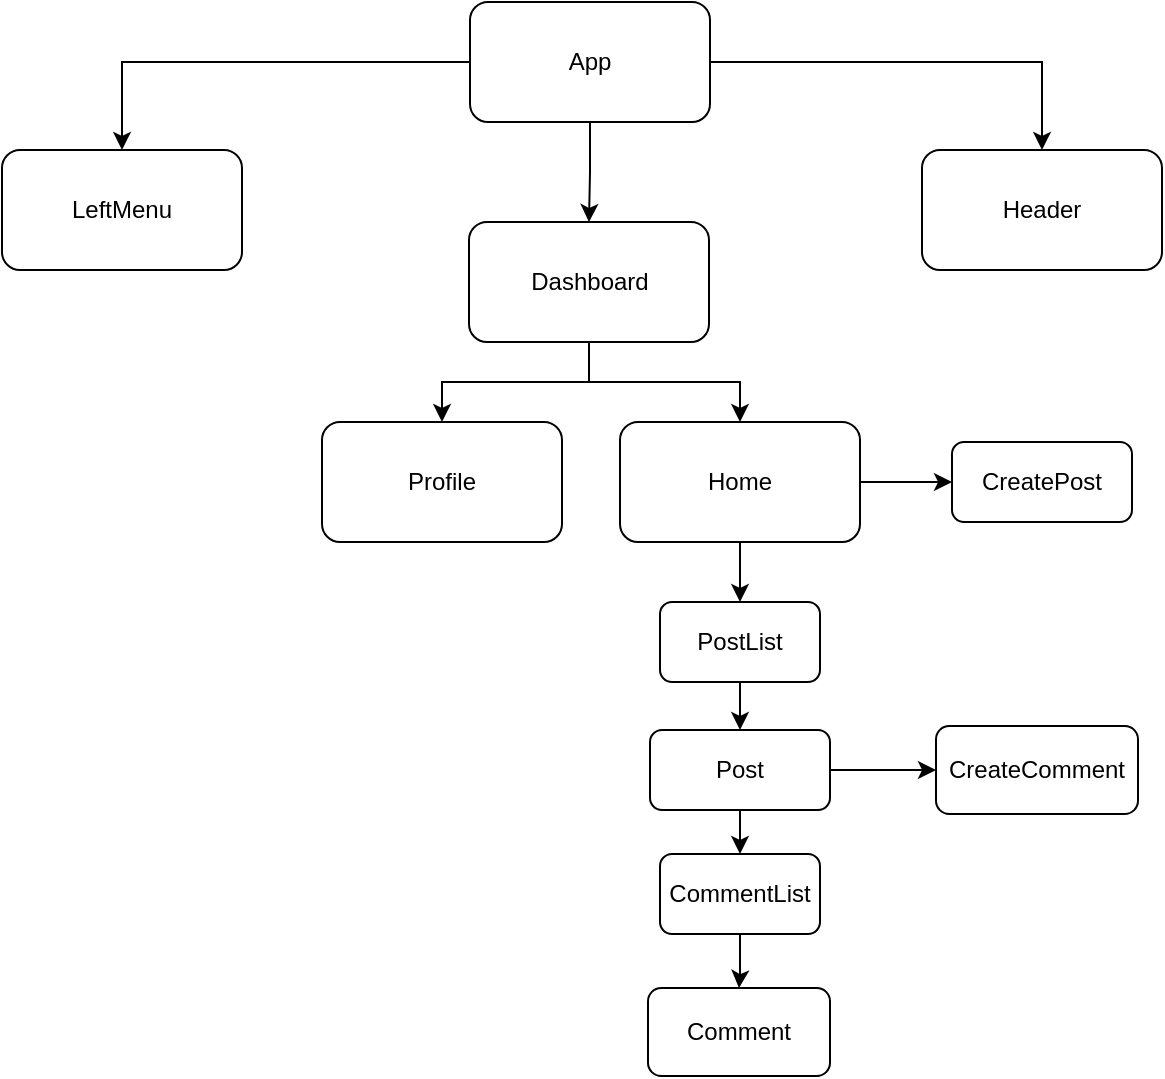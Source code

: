 <mxfile version="23.1.2" type="device">
  <diagram name="Page-1" id="Xs8ffYhJwxBM2B0WjalW">
    <mxGraphModel dx="1454" dy="569" grid="1" gridSize="10" guides="1" tooltips="1" connect="1" arrows="1" fold="1" page="1" pageScale="1" pageWidth="827" pageHeight="1169" math="0" shadow="0">
      <root>
        <mxCell id="0" />
        <mxCell id="1" parent="0" />
        <mxCell id="AV0dYERQbvb_ZKsnQObk-3" style="edgeStyle=orthogonalEdgeStyle;rounded=0;orthogonalLoop=1;jettySize=auto;html=1;exitX=0.5;exitY=1;exitDx=0;exitDy=0;entryX=0.5;entryY=0;entryDx=0;entryDy=0;" edge="1" parent="1" source="AV0dYERQbvb_ZKsnQObk-1" target="AV0dYERQbvb_ZKsnQObk-2">
          <mxGeometry relative="1" as="geometry" />
        </mxCell>
        <mxCell id="AV0dYERQbvb_ZKsnQObk-5" style="edgeStyle=orthogonalEdgeStyle;rounded=0;orthogonalLoop=1;jettySize=auto;html=1;exitX=0;exitY=0.5;exitDx=0;exitDy=0;" edge="1" parent="1" source="AV0dYERQbvb_ZKsnQObk-1" target="AV0dYERQbvb_ZKsnQObk-4">
          <mxGeometry relative="1" as="geometry" />
        </mxCell>
        <mxCell id="AV0dYERQbvb_ZKsnQObk-7" value="" style="edgeStyle=orthogonalEdgeStyle;rounded=0;orthogonalLoop=1;jettySize=auto;html=1;" edge="1" parent="1" source="AV0dYERQbvb_ZKsnQObk-1" target="AV0dYERQbvb_ZKsnQObk-6">
          <mxGeometry relative="1" as="geometry" />
        </mxCell>
        <mxCell id="AV0dYERQbvb_ZKsnQObk-1" value="App" style="rounded=1;whiteSpace=wrap;html=1;" vertex="1" parent="1">
          <mxGeometry x="354" y="50" width="120" height="60" as="geometry" />
        </mxCell>
        <mxCell id="AV0dYERQbvb_ZKsnQObk-10" value="" style="edgeStyle=orthogonalEdgeStyle;rounded=0;orthogonalLoop=1;jettySize=auto;html=1;" edge="1" parent="1" source="AV0dYERQbvb_ZKsnQObk-2" target="AV0dYERQbvb_ZKsnQObk-9">
          <mxGeometry relative="1" as="geometry" />
        </mxCell>
        <mxCell id="AV0dYERQbvb_ZKsnQObk-26" style="edgeStyle=orthogonalEdgeStyle;rounded=0;orthogonalLoop=1;jettySize=auto;html=1;exitX=0.5;exitY=1;exitDx=0;exitDy=0;entryX=0.5;entryY=0;entryDx=0;entryDy=0;" edge="1" parent="1" source="AV0dYERQbvb_ZKsnQObk-2" target="AV0dYERQbvb_ZKsnQObk-25">
          <mxGeometry relative="1" as="geometry" />
        </mxCell>
        <mxCell id="AV0dYERQbvb_ZKsnQObk-2" value="Dashboard" style="rounded=1;whiteSpace=wrap;html=1;" vertex="1" parent="1">
          <mxGeometry x="353.5" y="160" width="120" height="60" as="geometry" />
        </mxCell>
        <mxCell id="AV0dYERQbvb_ZKsnQObk-4" value="LeftMenu" style="rounded=1;whiteSpace=wrap;html=1;" vertex="1" parent="1">
          <mxGeometry x="120" y="124" width="120" height="60" as="geometry" />
        </mxCell>
        <mxCell id="AV0dYERQbvb_ZKsnQObk-6" value="Header" style="whiteSpace=wrap;html=1;rounded=1;" vertex="1" parent="1">
          <mxGeometry x="580" y="124" width="120" height="60" as="geometry" />
        </mxCell>
        <mxCell id="AV0dYERQbvb_ZKsnQObk-12" value="" style="edgeStyle=orthogonalEdgeStyle;rounded=0;orthogonalLoop=1;jettySize=auto;html=1;" edge="1" parent="1" source="AV0dYERQbvb_ZKsnQObk-9" target="AV0dYERQbvb_ZKsnQObk-11">
          <mxGeometry relative="1" as="geometry" />
        </mxCell>
        <mxCell id="AV0dYERQbvb_ZKsnQObk-28" value="" style="edgeStyle=orthogonalEdgeStyle;rounded=0;orthogonalLoop=1;jettySize=auto;html=1;" edge="1" parent="1" source="AV0dYERQbvb_ZKsnQObk-9" target="AV0dYERQbvb_ZKsnQObk-27">
          <mxGeometry relative="1" as="geometry" />
        </mxCell>
        <mxCell id="AV0dYERQbvb_ZKsnQObk-9" value="Home" style="whiteSpace=wrap;html=1;rounded=1;" vertex="1" parent="1">
          <mxGeometry x="429" y="260" width="120" height="60" as="geometry" />
        </mxCell>
        <mxCell id="AV0dYERQbvb_ZKsnQObk-14" value="" style="edgeStyle=orthogonalEdgeStyle;rounded=0;orthogonalLoop=1;jettySize=auto;html=1;" edge="1" parent="1" source="AV0dYERQbvb_ZKsnQObk-11" target="AV0dYERQbvb_ZKsnQObk-13">
          <mxGeometry relative="1" as="geometry" />
        </mxCell>
        <mxCell id="AV0dYERQbvb_ZKsnQObk-11" value="PostList" style="whiteSpace=wrap;html=1;rounded=1;" vertex="1" parent="1">
          <mxGeometry x="449" y="350" width="80" height="40" as="geometry" />
        </mxCell>
        <mxCell id="AV0dYERQbvb_ZKsnQObk-16" value="" style="edgeStyle=orthogonalEdgeStyle;rounded=0;orthogonalLoop=1;jettySize=auto;html=1;" edge="1" parent="1" source="AV0dYERQbvb_ZKsnQObk-13" target="AV0dYERQbvb_ZKsnQObk-15">
          <mxGeometry relative="1" as="geometry" />
        </mxCell>
        <mxCell id="AV0dYERQbvb_ZKsnQObk-32" value="" style="edgeStyle=orthogonalEdgeStyle;rounded=0;orthogonalLoop=1;jettySize=auto;html=1;" edge="1" parent="1" source="AV0dYERQbvb_ZKsnQObk-13" target="AV0dYERQbvb_ZKsnQObk-31">
          <mxGeometry relative="1" as="geometry" />
        </mxCell>
        <mxCell id="AV0dYERQbvb_ZKsnQObk-13" value="Post" style="whiteSpace=wrap;html=1;rounded=1;" vertex="1" parent="1">
          <mxGeometry x="444" y="414" width="90" height="40" as="geometry" />
        </mxCell>
        <mxCell id="AV0dYERQbvb_ZKsnQObk-30" value="" style="edgeStyle=orthogonalEdgeStyle;rounded=0;orthogonalLoop=1;jettySize=auto;html=1;" edge="1" parent="1" source="AV0dYERQbvb_ZKsnQObk-15" target="AV0dYERQbvb_ZKsnQObk-29">
          <mxGeometry relative="1" as="geometry" />
        </mxCell>
        <mxCell id="AV0dYERQbvb_ZKsnQObk-15" value="CommentList" style="whiteSpace=wrap;html=1;rounded=1;" vertex="1" parent="1">
          <mxGeometry x="449" y="476" width="80" height="40" as="geometry" />
        </mxCell>
        <mxCell id="AV0dYERQbvb_ZKsnQObk-25" value="Profile" style="rounded=1;whiteSpace=wrap;html=1;" vertex="1" parent="1">
          <mxGeometry x="280" y="260" width="120" height="60" as="geometry" />
        </mxCell>
        <mxCell id="AV0dYERQbvb_ZKsnQObk-27" value="CreatePost" style="whiteSpace=wrap;html=1;rounded=1;" vertex="1" parent="1">
          <mxGeometry x="595" y="270" width="90" height="40" as="geometry" />
        </mxCell>
        <mxCell id="AV0dYERQbvb_ZKsnQObk-29" value="Comment" style="whiteSpace=wrap;html=1;rounded=1;" vertex="1" parent="1">
          <mxGeometry x="443" y="543" width="91" height="44" as="geometry" />
        </mxCell>
        <mxCell id="AV0dYERQbvb_ZKsnQObk-31" value="CreateComment" style="whiteSpace=wrap;html=1;rounded=1;" vertex="1" parent="1">
          <mxGeometry x="587" y="412" width="101" height="44" as="geometry" />
        </mxCell>
      </root>
    </mxGraphModel>
  </diagram>
</mxfile>
